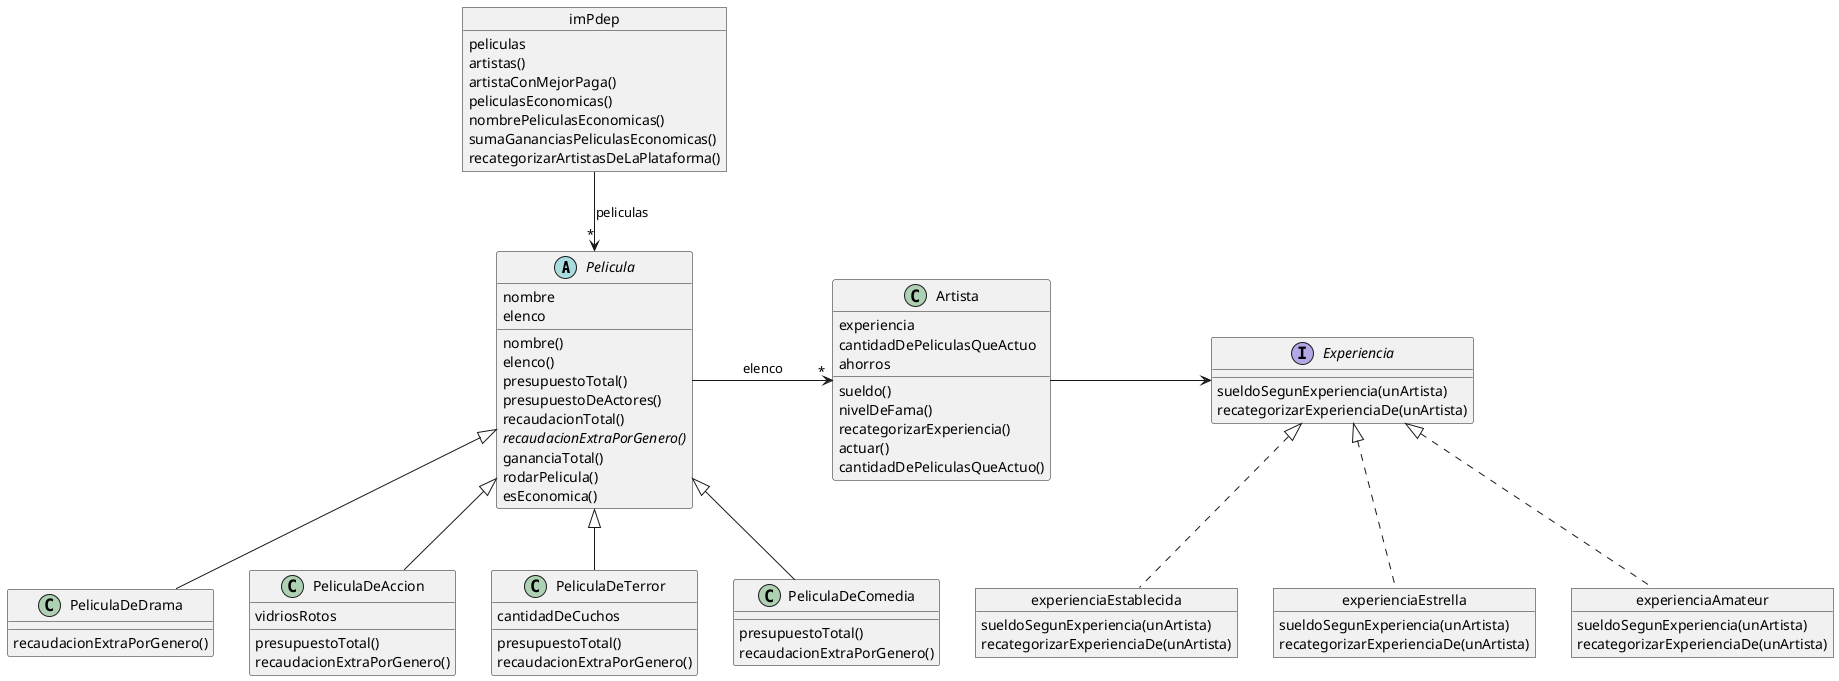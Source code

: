 @startuml diagramaIMPdepVol2

abstract class Pelicula {
    nombre 
    elenco 

    nombre()
    elenco()
    presupuestoTotal()
    presupuestoDeActores()
    recaudacionTotal()
    {abstract} recaudacionExtraPorGenero()
    gananciaTotal()
    rodarPelicula()
    esEconomica()
}

class PeliculaDeDrama extends Pelicula {
    recaudacionExtraPorGenero()
}

class PeliculaDeAccion extends Pelicula {
    vidriosRotos

    presupuestoTotal()
    recaudacionExtraPorGenero()
}

class PeliculaDeTerror extends Pelicula {
    cantidadDeCuchos

    presupuestoTotal()
    recaudacionExtraPorGenero()
}

class PeliculaDeComedia extends Pelicula {
    presupuestoTotal()
    recaudacionExtraPorGenero()
}



class Artista {
    experiencia 
    cantidadDePeliculasQueActuo
    ahorros 

    sueldo()
    nivelDeFama()
    recategorizarExperiencia()
    actuar()
    cantidadDePeliculasQueActuo()
}

object experienciaAmateur {
    sueldoSegunExperiencia(unArtista)
    recategorizarExperienciaDe(unArtista)
}

object experienciaEstablecida {
    sueldoSegunExperiencia(unArtista)
    recategorizarExperienciaDe(unArtista)
}

object experienciaEstrella {
    sueldoSegunExperiencia(unArtista)
    recategorizarExperienciaDe(unArtista)
}

interface Experiencia {
    sueldoSegunExperiencia(unArtista)
    recategorizarExperienciaDe(unArtista)
}



object imPdep {
    peliculas
    
    artistas()
    artistaConMejorPaga()
    peliculasEconomicas()
    nombrePeliculasEconomicas()
    sumaGananciasPeliculasEconomicas()
    recategorizarArtistasDeLaPlataforma()
}

imPdep --> "*" Pelicula : peliculas
Pelicula -r-> "*" Artista : elenco
Artista -r-> Experiencia
experienciaAmateur .u.|> Experiencia
experienciaEstablecida .u.|> Experiencia
experienciaEstrella .u.|> Experiencia

@enduml